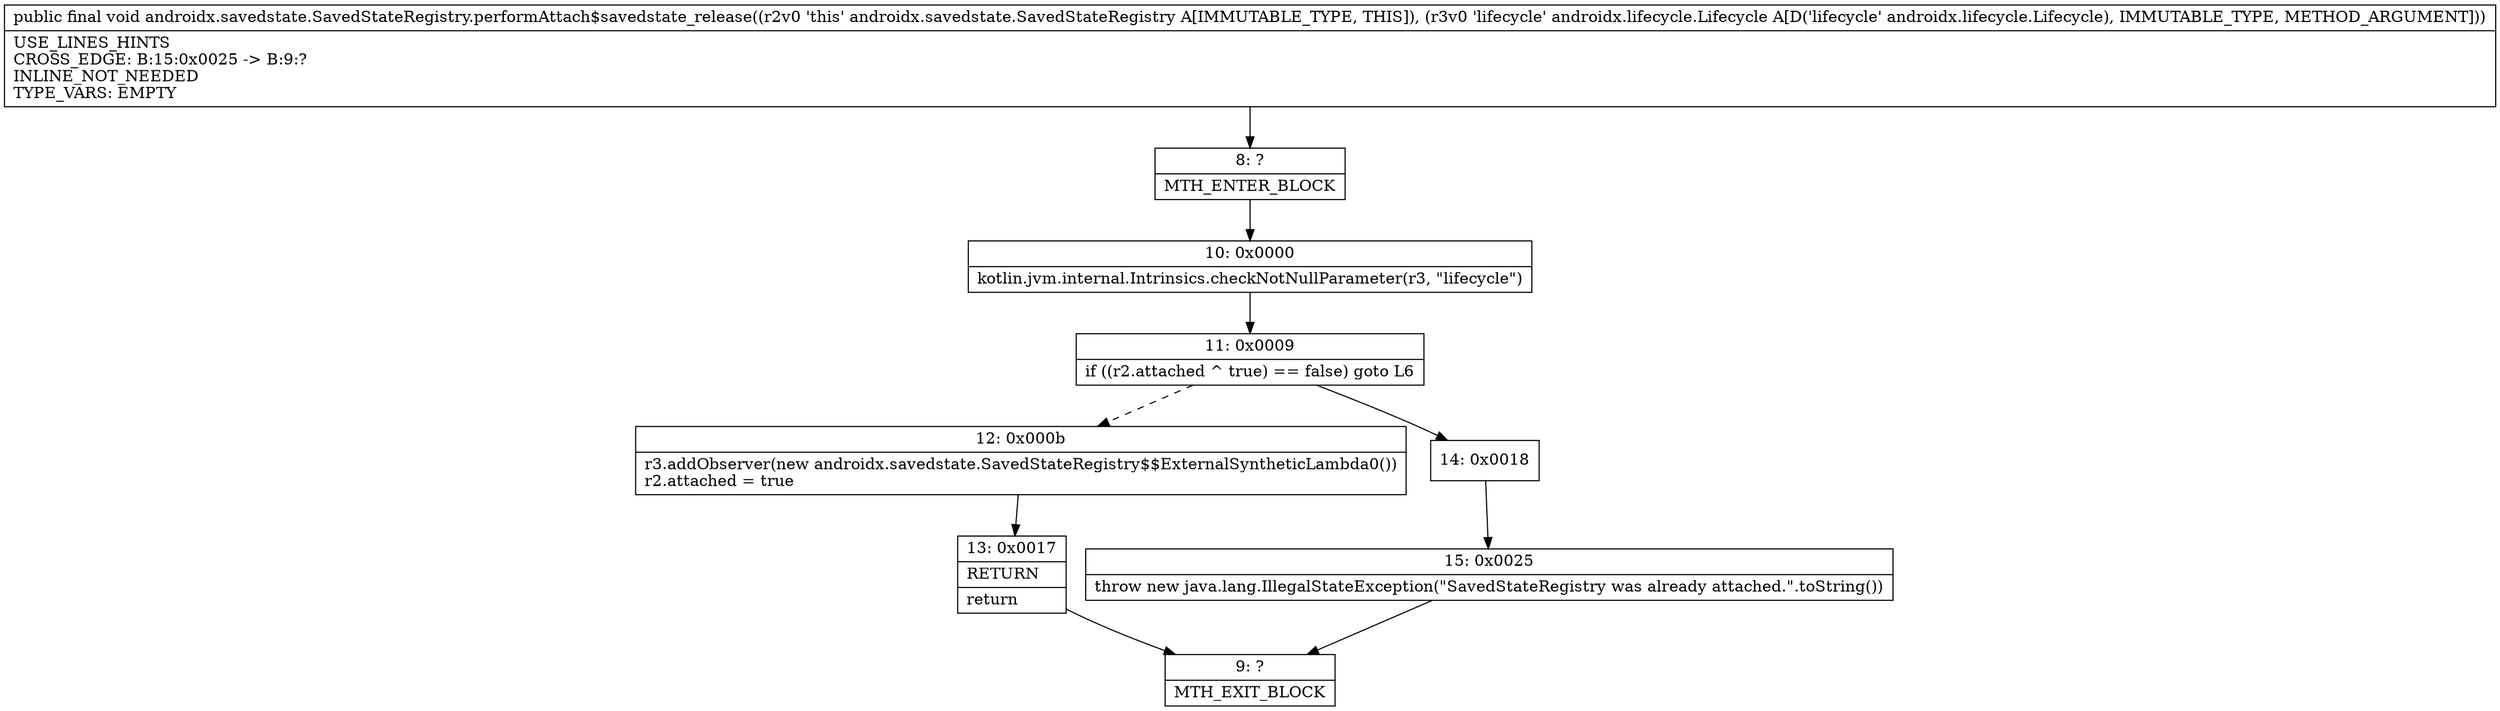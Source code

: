 digraph "CFG forandroidx.savedstate.SavedStateRegistry.performAttach$savedstate_release(Landroidx\/lifecycle\/Lifecycle;)V" {
Node_8 [shape=record,label="{8\:\ ?|MTH_ENTER_BLOCK\l}"];
Node_10 [shape=record,label="{10\:\ 0x0000|kotlin.jvm.internal.Intrinsics.checkNotNullParameter(r3, \"lifecycle\")\l}"];
Node_11 [shape=record,label="{11\:\ 0x0009|if ((r2.attached ^ true) == false) goto L6\l}"];
Node_12 [shape=record,label="{12\:\ 0x000b|r3.addObserver(new androidx.savedstate.SavedStateRegistry$$ExternalSyntheticLambda0())\lr2.attached = true\l}"];
Node_13 [shape=record,label="{13\:\ 0x0017|RETURN\l|return\l}"];
Node_9 [shape=record,label="{9\:\ ?|MTH_EXIT_BLOCK\l}"];
Node_14 [shape=record,label="{14\:\ 0x0018}"];
Node_15 [shape=record,label="{15\:\ 0x0025|throw new java.lang.IllegalStateException(\"SavedStateRegistry was already attached.\".toString())\l}"];
MethodNode[shape=record,label="{public final void androidx.savedstate.SavedStateRegistry.performAttach$savedstate_release((r2v0 'this' androidx.savedstate.SavedStateRegistry A[IMMUTABLE_TYPE, THIS]), (r3v0 'lifecycle' androidx.lifecycle.Lifecycle A[D('lifecycle' androidx.lifecycle.Lifecycle), IMMUTABLE_TYPE, METHOD_ARGUMENT]))  | USE_LINES_HINTS\lCROSS_EDGE: B:15:0x0025 \-\> B:9:?\lINLINE_NOT_NEEDED\lTYPE_VARS: EMPTY\l}"];
MethodNode -> Node_8;Node_8 -> Node_10;
Node_10 -> Node_11;
Node_11 -> Node_12[style=dashed];
Node_11 -> Node_14;
Node_12 -> Node_13;
Node_13 -> Node_9;
Node_14 -> Node_15;
Node_15 -> Node_9;
}

